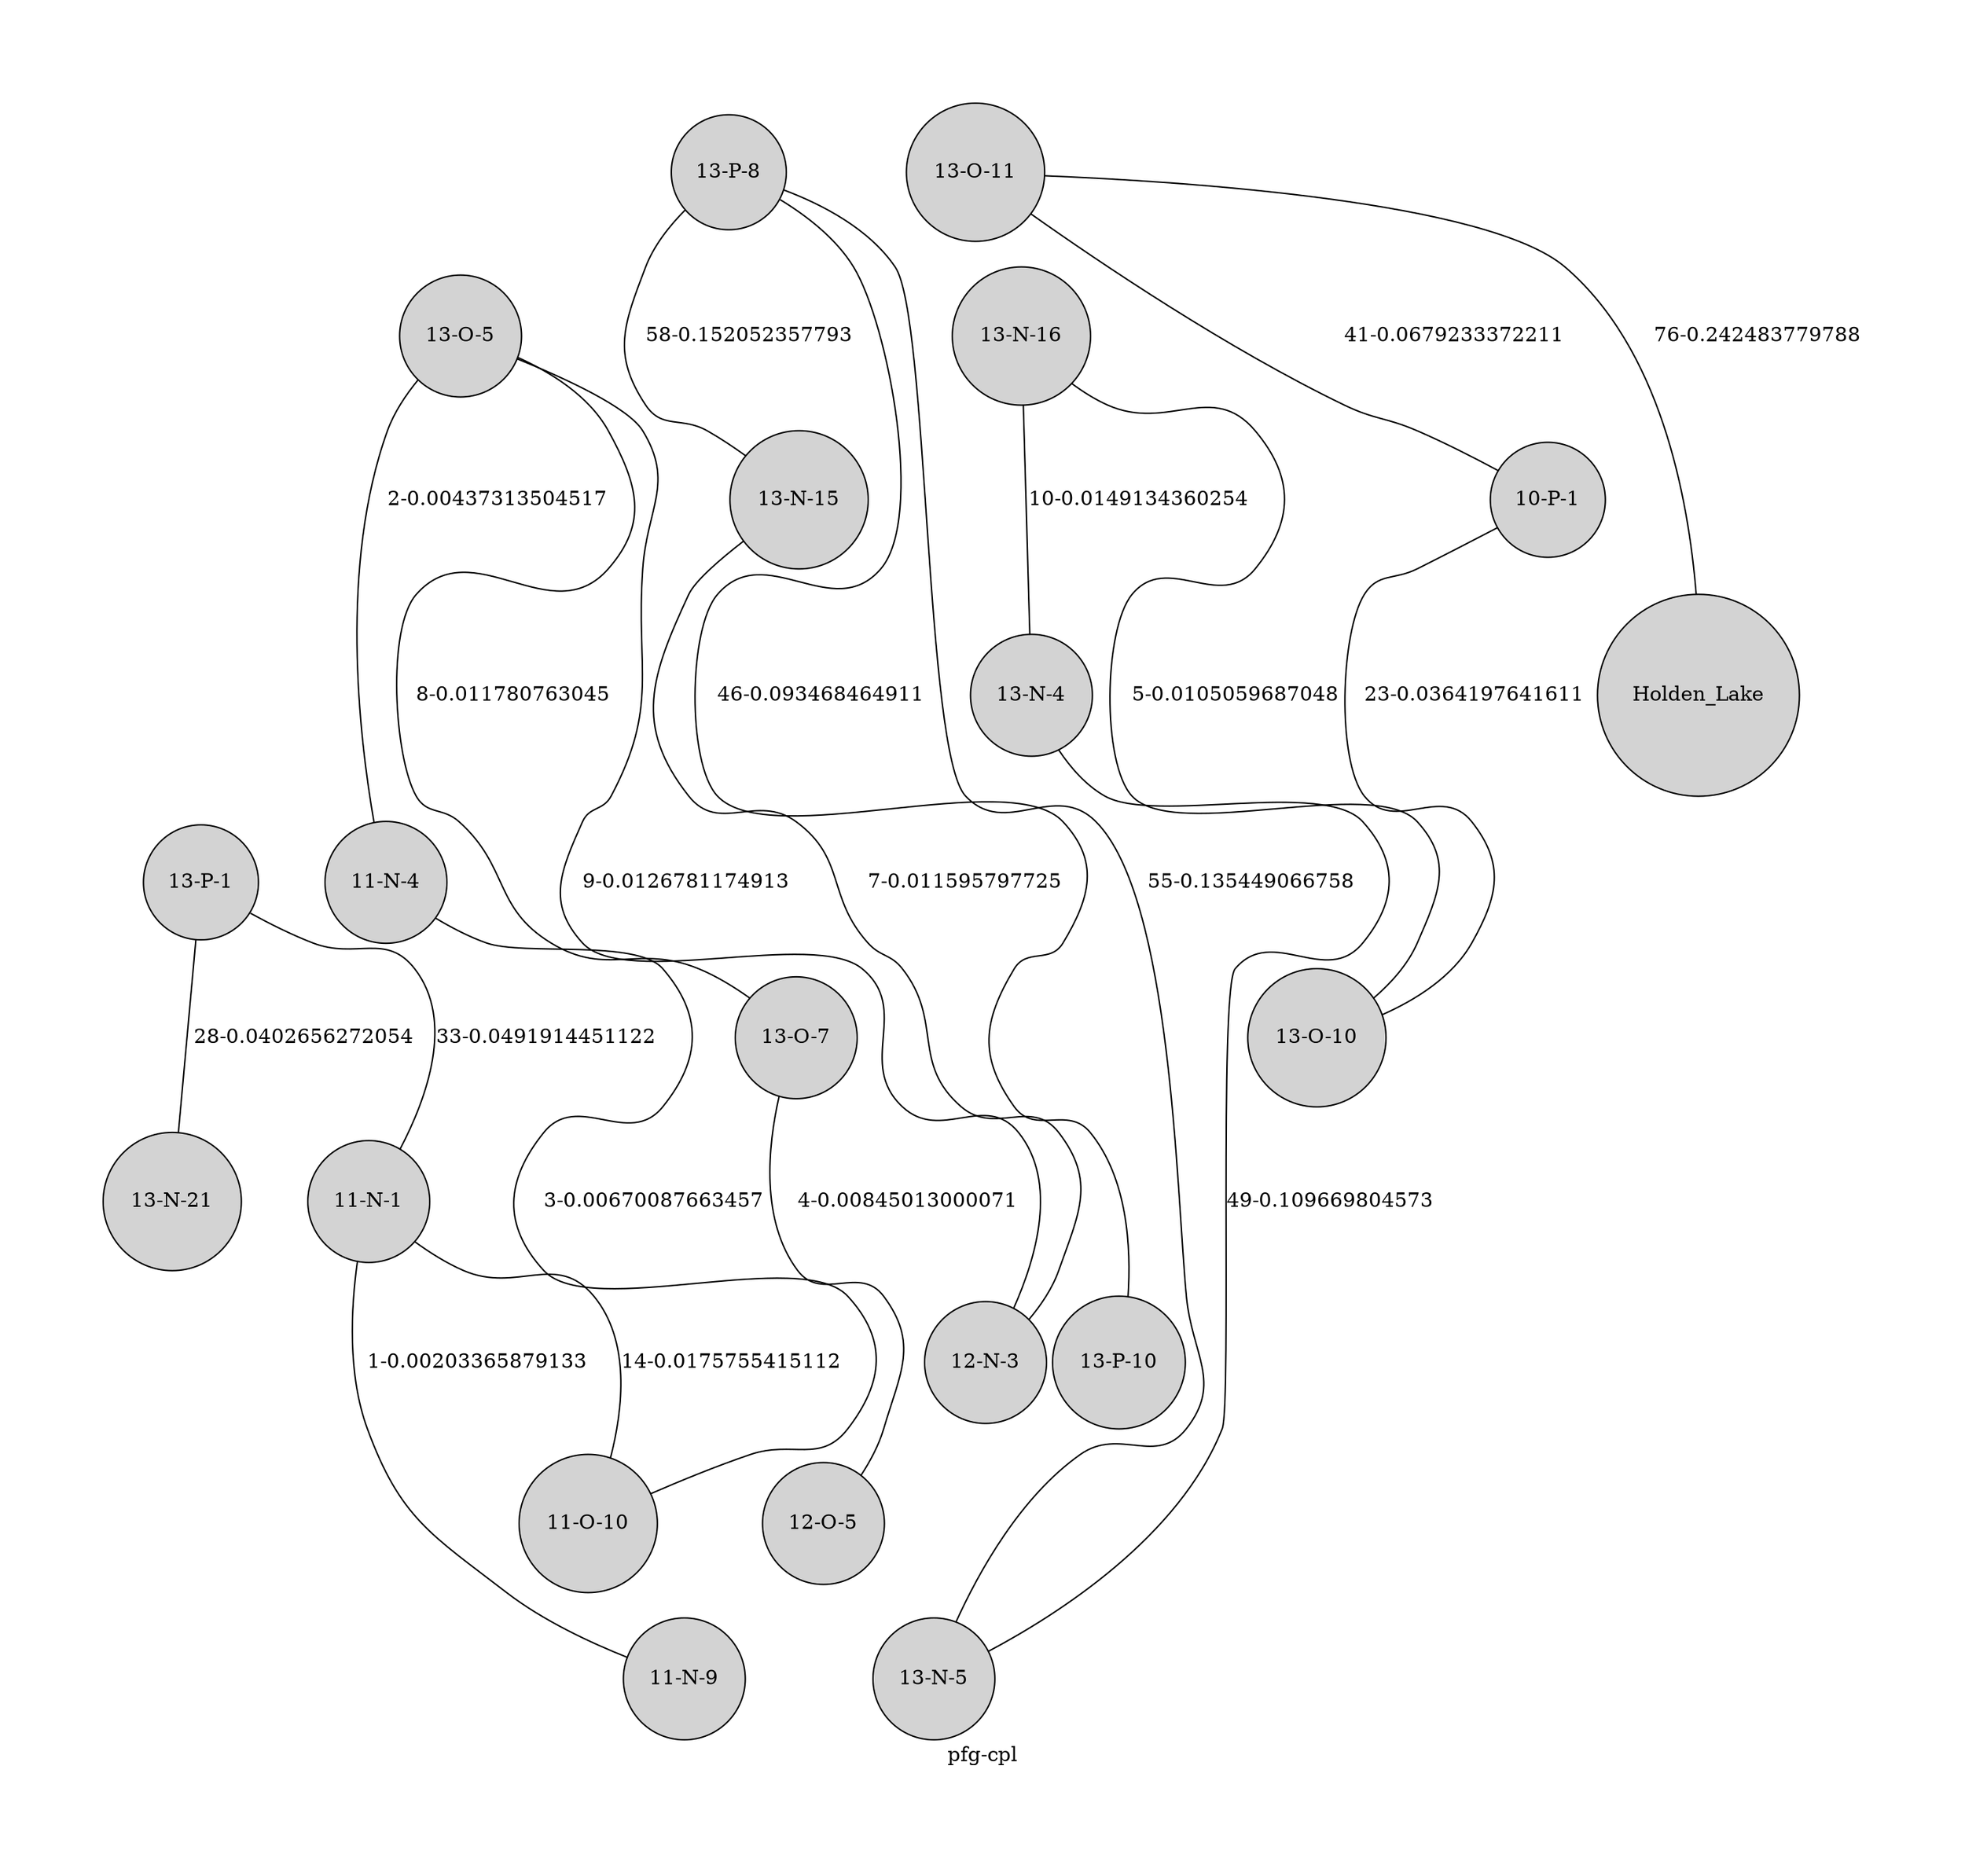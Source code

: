 strict graph "pfg-cpl" {
labelloc=b;
ratio=auto;
pad="1.0";
label="pfg-cpl";
node [shape=circle, style=filled];
0 [xCoordinate="0.0", yCoordinate="0.0", assemblage="13-P-1", size="294.382206231", id=16, short_label="13-P-1", label="13-P-1"];
1 [xCoordinate="0.0", yCoordinate="0.0", assemblage="13-N-21", size="502.085207294", id=1, short_label="13-N-21", label="13-N-21"];
2 [xCoordinate="0.0", yCoordinate="0.0", assemblage="13-P-8", size="157.003843323", id=2, short_label="13-P-8", label="13-P-8"];
3 [xCoordinate="0.0", yCoordinate="0.0", assemblage="13-N-16", size="139.83154796", id=3, short_label="13-N-16", label="13-N-16"];
4 [xCoordinate="0.0", yCoordinate="0.0", assemblage="13-O-11", size="104.669228882", id=17, short_label="13-O-11", label="13-O-11"];
5 [xCoordinate="0.0", yCoordinate="0.0", assemblage="13-P-10", size="74.4132799084", id=6, short_label="13-P-10", label="13-P-10"];
6 [xCoordinate="0.0", yCoordinate="0.0", assemblage="13-N-15", size="1063.04685583", id=5, short_label="13-N-15", label="13-N-15"];
7 [xCoordinate="0.0", yCoordinate="0.0", assemblage="13-O-5", size="1397.49775125", id=4, short_label="13-O-5", label="13-O-5"];
8 [xCoordinate="0.0", yCoordinate="0.0", assemblage="13-O-7", size="1008.25905634", id=7, short_label="13-O-7", label="13-O-7"];
9 [xCoordinate="0.0", yCoordinate="0.0", assemblage=Holden_Lake, size="294.382206231", id=8, short_label=Holden_Lake, label=Holden_Lake];
10 [xCoordinate="0.0", yCoordinate="0.0", assemblage="13-N-4", size="197.072532505", id=9, short_label="13-N-4", label="13-N-4"];
11 [xCoordinate="0.0", yCoordinate="0.0", assemblage="13-N-5", size="64.6005397007", id=10, short_label="13-N-5", label="13-N-5"];
12 [xCoordinate="0.0", yCoordinate="0.0", assemblage="11-N-4", size="1035.24409191", id=11, short_label="11-N-4", label="11-N-4"];
13 [xCoordinate="0.0", yCoordinate="0.0", assemblage="12-O-5", size="346.716820672", id=12, short_label="12-O-5", label="12-O-5"];
14 [xCoordinate="0.0", yCoordinate="0.0", assemblage="12-N-3", size="803.826968681", id=13, short_label="12-N-3", label="12-N-3"];
15 [xCoordinate="0.0", yCoordinate="0.0", assemblage="11-N-1", size="1065.50004089", id=14, short_label="11-N-1", label="11-N-1"];
16 [xCoordinate="0.0", yCoordinate="0.0", assemblage="11-O-10", size="521.71068771", id=0, short_label="11-O-10", label="11-O-10"];
17 [xCoordinate="0.0", yCoordinate="0.0", assemblage="10-P-1", size="125.112437648", id=15, short_label="10-P-1", label="10-P-1"];
18 [xCoordinate="0.0", yCoordinate="0.0", assemblage="13-O-10", size="184.806607245", id=18, short_label="13-O-10", label="13-O-10"];
19 [xCoordinate="0.0", yCoordinate="0.0", assemblage="11-N-9", size="619.838089787", id=19, short_label="11-N-9", label="11-N-9"];
0 -- 1  [inverseweight="6.8861410319", cosine_dist="0.0402656272054", len=2, weight="0.145219215721", label="28-0.0402656272054"];
0 -- 15  [inverseweight="6.38336644558", cosine_dist="0.0491914451122", len=2, weight="0.156657150819", label="33-0.0491914451122"];
2 -- 11  [inverseweight="4.26952145168", cosine_dist="0.135449066758", len=2, weight="0.234218286831", label="55-0.135449066758"];
2 -- 5  [inverseweight="5.99728690089", cosine_dist="0.093468464911", len=2, weight="0.166742064625", label="46-0.093468464911"];
2 -- 6  [inverseweight="3.94167973567", cosine_dist="0.152052357793", len=2, weight="0.253698947419", label="58-0.152052357793"];
3 -- 10  [inverseweight="14.2575947868", cosine_dist="0.0149134360254", len=2, weight="0.0701380572916", label="10-0.0149134360254"];
3 -- 18  [inverseweight="15.9980345063", cosine_dist="0.0105059687048", len=2, weight="0.062507678653", label="5-0.0105059687048"];
4 -- 17  [inverseweight="6.3293595831", cosine_dist="0.0679233372211", len=2, weight="0.157993867606", label="41-0.0679233372211"];
4 -- 9  [inverseweight="2.44035200003", cosine_dist="0.242483779788", len=2, weight="0.409776950206", label="76-0.242483779788"];
6 -- 14  [inverseweight="13.9322722344", cosine_dist="0.011595797725", len=2, weight="0.0717758010449", label="7-0.011595797725"];
7 -- 8  [inverseweight="13.2866572503", cosine_dist="0.011780763045", len=2, weight="0.0752634753167", label="8-0.011780763045"];
7 -- 12  [inverseweight="14.616142399", cosine_dist="0.00437313504517", len=2, weight="0.0684175052964", label="2-0.00437313504517"];
7 -- 14  [inverseweight="13.5257457054", cosine_dist="0.0126781174913", len=2, weight="0.0739330770944", label="9-0.0126781174913"];
8 -- 13  [inverseweight="16.9394227021", cosine_dist="0.00845013000071", len=2, weight="0.0590338890283", label="4-0.00845013000071"];
10 -- 11  [inverseweight="4.87401004304", cosine_dist="0.109669804573", len=2, weight="0.205169868583", label="49-0.109669804573"];
12 -- 16  [inverseweight="17.1467083169", cosine_dist="0.00670087663457", len=2, weight="0.0583202315871", label="3-0.00670087663457"];
15 -- 16  [inverseweight="10.5956527392", cosine_dist="0.0175755415112", len=2, weight="0.0943783289823", label="14-0.0175755415112"];
15 -- 19  [inverseweight="21.2137748885", cosine_dist="0.00203365879133", len=2, weight="0.0471391822181", label="1-0.00203365879133"];
17 -- 18  [inverseweight="9.27817182498", cosine_dist="0.0364197641611", len=2, weight="0.107779853495", label="23-0.0364197641611"];
}
